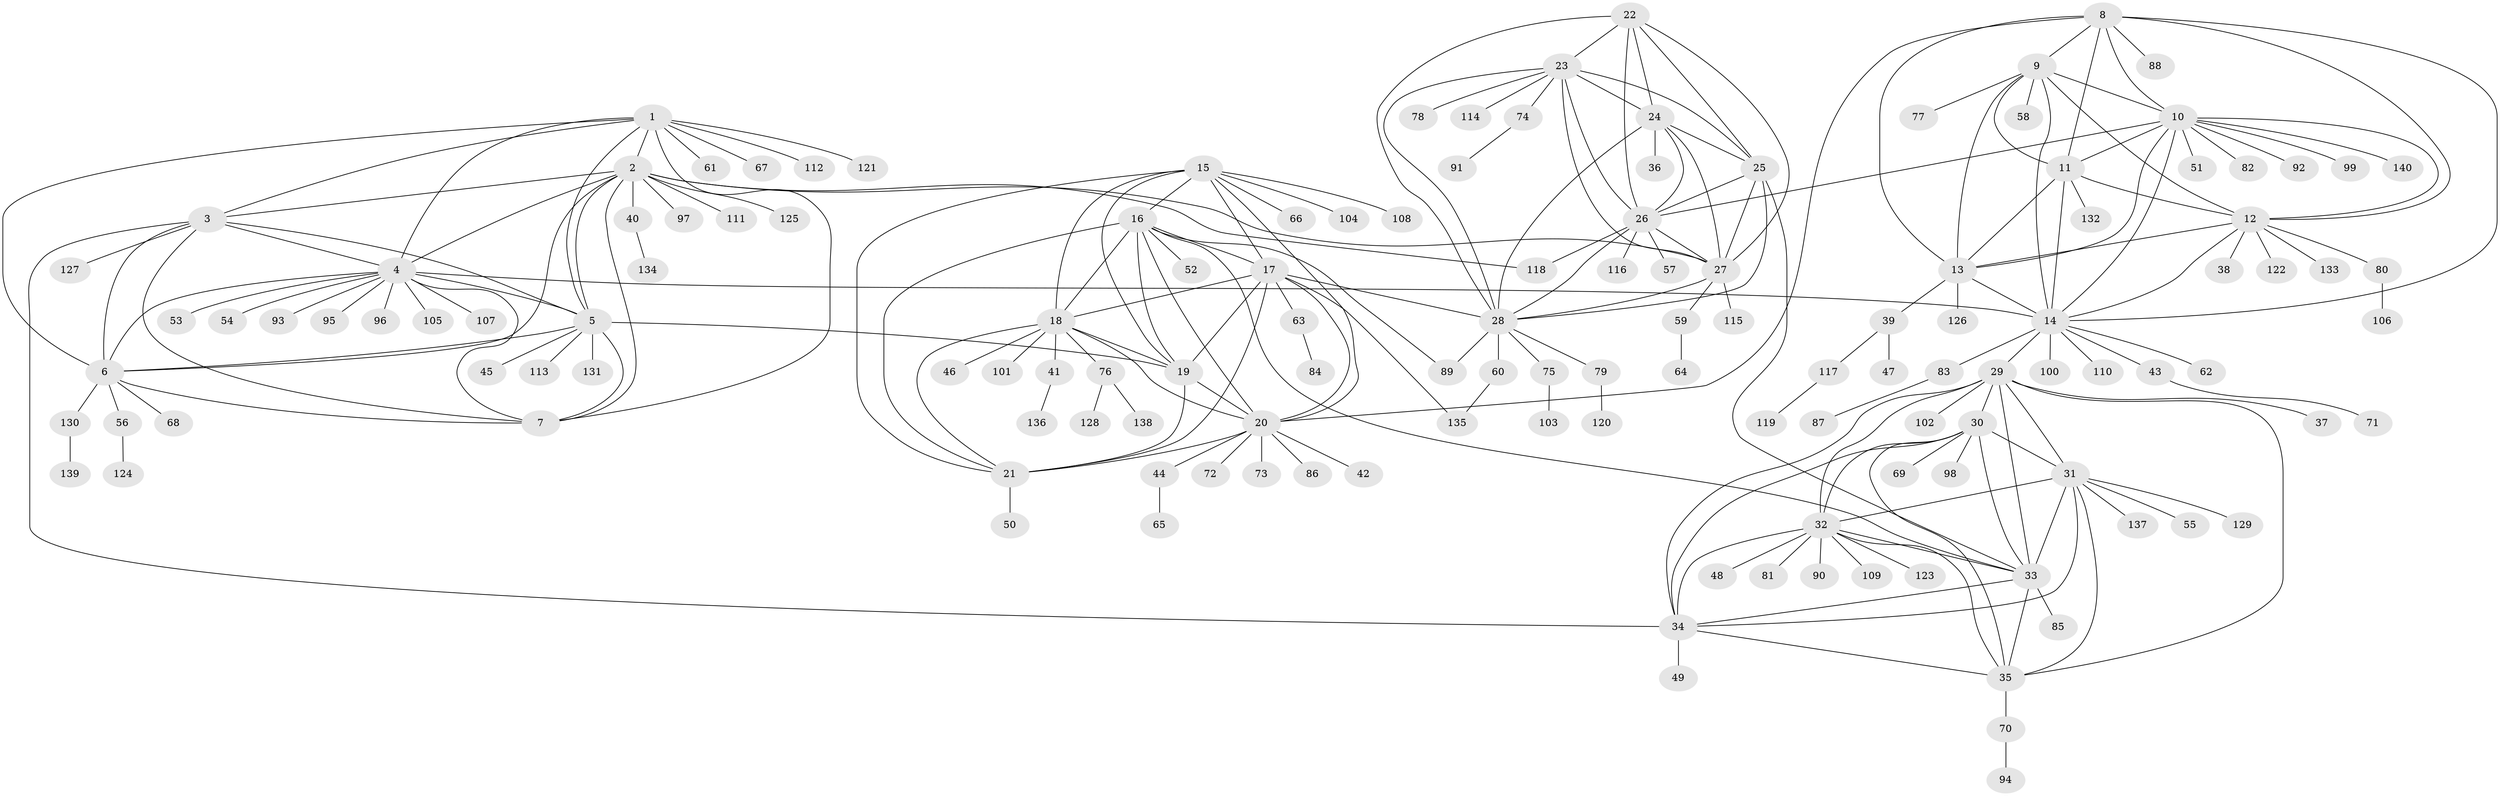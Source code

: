 // coarse degree distribution, {9: 0.023809523809523808, 7: 0.07142857142857142, 2: 0.07142857142857142, 12: 0.023809523809523808, 10: 0.023809523809523808, 8: 0.023809523809523808, 3: 0.047619047619047616, 1: 0.7142857142857143}
// Generated by graph-tools (version 1.1) at 2025/19/03/04/25 18:19:31]
// undirected, 140 vertices, 223 edges
graph export_dot {
graph [start="1"]
  node [color=gray90,style=filled];
  1;
  2;
  3;
  4;
  5;
  6;
  7;
  8;
  9;
  10;
  11;
  12;
  13;
  14;
  15;
  16;
  17;
  18;
  19;
  20;
  21;
  22;
  23;
  24;
  25;
  26;
  27;
  28;
  29;
  30;
  31;
  32;
  33;
  34;
  35;
  36;
  37;
  38;
  39;
  40;
  41;
  42;
  43;
  44;
  45;
  46;
  47;
  48;
  49;
  50;
  51;
  52;
  53;
  54;
  55;
  56;
  57;
  58;
  59;
  60;
  61;
  62;
  63;
  64;
  65;
  66;
  67;
  68;
  69;
  70;
  71;
  72;
  73;
  74;
  75;
  76;
  77;
  78;
  79;
  80;
  81;
  82;
  83;
  84;
  85;
  86;
  87;
  88;
  89;
  90;
  91;
  92;
  93;
  94;
  95;
  96;
  97;
  98;
  99;
  100;
  101;
  102;
  103;
  104;
  105;
  106;
  107;
  108;
  109;
  110;
  111;
  112;
  113;
  114;
  115;
  116;
  117;
  118;
  119;
  120;
  121;
  122;
  123;
  124;
  125;
  126;
  127;
  128;
  129;
  130;
  131;
  132;
  133;
  134;
  135;
  136;
  137;
  138;
  139;
  140;
  1 -- 2;
  1 -- 3;
  1 -- 4;
  1 -- 5;
  1 -- 6;
  1 -- 7;
  1 -- 61;
  1 -- 67;
  1 -- 112;
  1 -- 121;
  2 -- 3;
  2 -- 4;
  2 -- 5;
  2 -- 6;
  2 -- 7;
  2 -- 27;
  2 -- 40;
  2 -- 97;
  2 -- 111;
  2 -- 118;
  2 -- 125;
  3 -- 4;
  3 -- 5;
  3 -- 6;
  3 -- 7;
  3 -- 34;
  3 -- 127;
  4 -- 5;
  4 -- 6;
  4 -- 7;
  4 -- 14;
  4 -- 53;
  4 -- 54;
  4 -- 93;
  4 -- 95;
  4 -- 96;
  4 -- 105;
  4 -- 107;
  5 -- 6;
  5 -- 7;
  5 -- 19;
  5 -- 45;
  5 -- 113;
  5 -- 131;
  6 -- 7;
  6 -- 56;
  6 -- 68;
  6 -- 130;
  8 -- 9;
  8 -- 10;
  8 -- 11;
  8 -- 12;
  8 -- 13;
  8 -- 14;
  8 -- 20;
  8 -- 88;
  9 -- 10;
  9 -- 11;
  9 -- 12;
  9 -- 13;
  9 -- 14;
  9 -- 58;
  9 -- 77;
  10 -- 11;
  10 -- 12;
  10 -- 13;
  10 -- 14;
  10 -- 26;
  10 -- 51;
  10 -- 82;
  10 -- 92;
  10 -- 99;
  10 -- 140;
  11 -- 12;
  11 -- 13;
  11 -- 14;
  11 -- 132;
  12 -- 13;
  12 -- 14;
  12 -- 38;
  12 -- 80;
  12 -- 122;
  12 -- 133;
  13 -- 14;
  13 -- 39;
  13 -- 126;
  14 -- 29;
  14 -- 43;
  14 -- 62;
  14 -- 83;
  14 -- 100;
  14 -- 110;
  15 -- 16;
  15 -- 17;
  15 -- 18;
  15 -- 19;
  15 -- 20;
  15 -- 21;
  15 -- 66;
  15 -- 104;
  15 -- 108;
  16 -- 17;
  16 -- 18;
  16 -- 19;
  16 -- 20;
  16 -- 21;
  16 -- 33;
  16 -- 52;
  16 -- 89;
  17 -- 18;
  17 -- 19;
  17 -- 20;
  17 -- 21;
  17 -- 28;
  17 -- 63;
  17 -- 135;
  18 -- 19;
  18 -- 20;
  18 -- 21;
  18 -- 41;
  18 -- 46;
  18 -- 76;
  18 -- 101;
  19 -- 20;
  19 -- 21;
  20 -- 21;
  20 -- 42;
  20 -- 44;
  20 -- 72;
  20 -- 73;
  20 -- 86;
  21 -- 50;
  22 -- 23;
  22 -- 24;
  22 -- 25;
  22 -- 26;
  22 -- 27;
  22 -- 28;
  23 -- 24;
  23 -- 25;
  23 -- 26;
  23 -- 27;
  23 -- 28;
  23 -- 74;
  23 -- 78;
  23 -- 114;
  24 -- 25;
  24 -- 26;
  24 -- 27;
  24 -- 28;
  24 -- 36;
  25 -- 26;
  25 -- 27;
  25 -- 28;
  25 -- 33;
  26 -- 27;
  26 -- 28;
  26 -- 57;
  26 -- 116;
  26 -- 118;
  27 -- 28;
  27 -- 59;
  27 -- 115;
  28 -- 60;
  28 -- 75;
  28 -- 79;
  28 -- 89;
  29 -- 30;
  29 -- 31;
  29 -- 32;
  29 -- 33;
  29 -- 34;
  29 -- 35;
  29 -- 37;
  29 -- 102;
  30 -- 31;
  30 -- 32;
  30 -- 33;
  30 -- 34;
  30 -- 35;
  30 -- 69;
  30 -- 98;
  31 -- 32;
  31 -- 33;
  31 -- 34;
  31 -- 35;
  31 -- 55;
  31 -- 129;
  31 -- 137;
  32 -- 33;
  32 -- 34;
  32 -- 35;
  32 -- 48;
  32 -- 81;
  32 -- 90;
  32 -- 109;
  32 -- 123;
  33 -- 34;
  33 -- 35;
  33 -- 85;
  34 -- 35;
  34 -- 49;
  35 -- 70;
  39 -- 47;
  39 -- 117;
  40 -- 134;
  41 -- 136;
  43 -- 71;
  44 -- 65;
  56 -- 124;
  59 -- 64;
  60 -- 135;
  63 -- 84;
  70 -- 94;
  74 -- 91;
  75 -- 103;
  76 -- 128;
  76 -- 138;
  79 -- 120;
  80 -- 106;
  83 -- 87;
  117 -- 119;
  130 -- 139;
}
